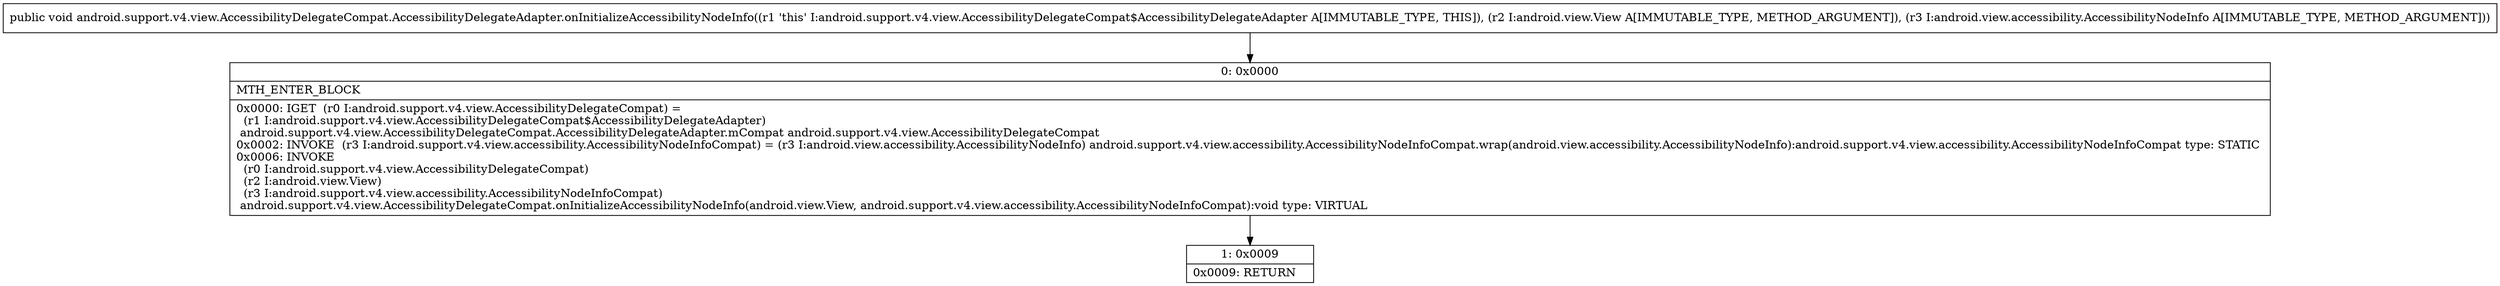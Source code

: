 digraph "CFG forandroid.support.v4.view.AccessibilityDelegateCompat.AccessibilityDelegateAdapter.onInitializeAccessibilityNodeInfo(Landroid\/view\/View;Landroid\/view\/accessibility\/AccessibilityNodeInfo;)V" {
Node_0 [shape=record,label="{0\:\ 0x0000|MTH_ENTER_BLOCK\l|0x0000: IGET  (r0 I:android.support.v4.view.AccessibilityDelegateCompat) = \l  (r1 I:android.support.v4.view.AccessibilityDelegateCompat$AccessibilityDelegateAdapter)\l android.support.v4.view.AccessibilityDelegateCompat.AccessibilityDelegateAdapter.mCompat android.support.v4.view.AccessibilityDelegateCompat \l0x0002: INVOKE  (r3 I:android.support.v4.view.accessibility.AccessibilityNodeInfoCompat) = (r3 I:android.view.accessibility.AccessibilityNodeInfo) android.support.v4.view.accessibility.AccessibilityNodeInfoCompat.wrap(android.view.accessibility.AccessibilityNodeInfo):android.support.v4.view.accessibility.AccessibilityNodeInfoCompat type: STATIC \l0x0006: INVOKE  \l  (r0 I:android.support.v4.view.AccessibilityDelegateCompat)\l  (r2 I:android.view.View)\l  (r3 I:android.support.v4.view.accessibility.AccessibilityNodeInfoCompat)\l android.support.v4.view.AccessibilityDelegateCompat.onInitializeAccessibilityNodeInfo(android.view.View, android.support.v4.view.accessibility.AccessibilityNodeInfoCompat):void type: VIRTUAL \l}"];
Node_1 [shape=record,label="{1\:\ 0x0009|0x0009: RETURN   \l}"];
MethodNode[shape=record,label="{public void android.support.v4.view.AccessibilityDelegateCompat.AccessibilityDelegateAdapter.onInitializeAccessibilityNodeInfo((r1 'this' I:android.support.v4.view.AccessibilityDelegateCompat$AccessibilityDelegateAdapter A[IMMUTABLE_TYPE, THIS]), (r2 I:android.view.View A[IMMUTABLE_TYPE, METHOD_ARGUMENT]), (r3 I:android.view.accessibility.AccessibilityNodeInfo A[IMMUTABLE_TYPE, METHOD_ARGUMENT])) }"];
MethodNode -> Node_0;
Node_0 -> Node_1;
}

